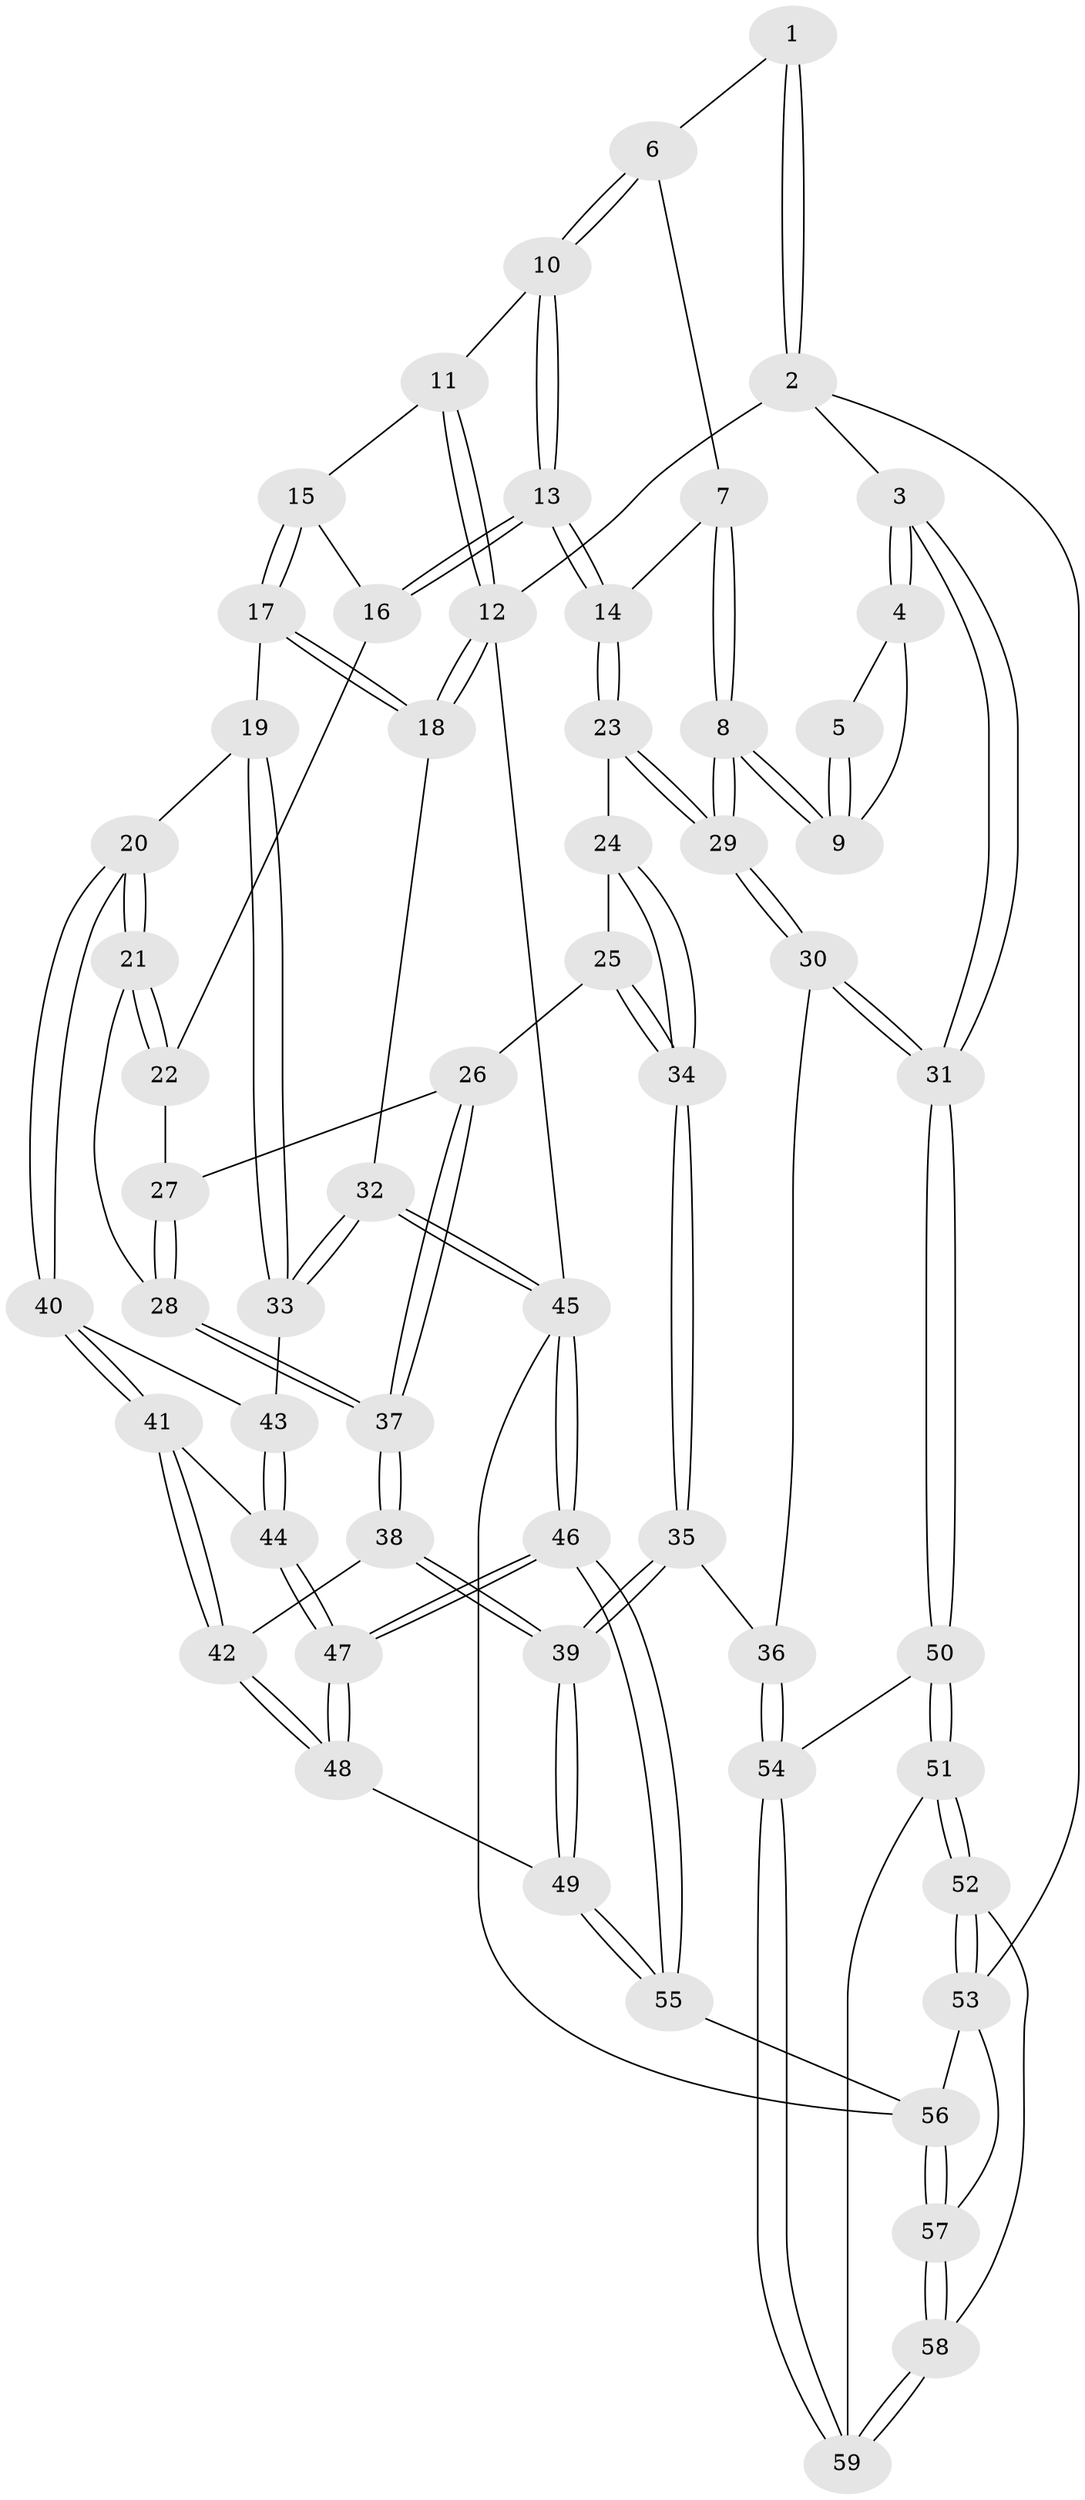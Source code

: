 // Generated by graph-tools (version 1.1) at 2025/27/03/09/25 03:27:06]
// undirected, 59 vertices, 144 edges
graph export_dot {
graph [start="1"]
  node [color=gray90,style=filled];
  1 [pos="+0.12455902782828485+0"];
  2 [pos="+0+0"];
  3 [pos="+0+0.23010215535626952"];
  4 [pos="+0.017191132162244674+0.1922212392894612"];
  5 [pos="+0.1056685779454045+0"];
  6 [pos="+0.2990389223789422+0"];
  7 [pos="+0.289696949418585+0"];
  8 [pos="+0.19703146618025558+0.2462654809487936"];
  9 [pos="+0.16113030119224786+0.22856127005397844"];
  10 [pos="+0.4509985364170271+0"];
  11 [pos="+0.6887328437246195+0"];
  12 [pos="+1+0"];
  13 [pos="+0.36322980175389175+0.2415134942809911"];
  14 [pos="+0.3561514758869538+0.24672726759852148"];
  15 [pos="+0.7087090286823715+0.021052080034376343"];
  16 [pos="+0.6265190708481975+0.13420283629530225"];
  17 [pos="+0.8662586410921413+0.19036959618602897"];
  18 [pos="+1+0.2720263116667329"];
  19 [pos="+0.8262514489180898+0.3180792665629004"];
  20 [pos="+0.7534871775235605+0.4237958666139519"];
  21 [pos="+0.7485770291344812+0.42255479627640724"];
  22 [pos="+0.618418534894394+0.2170278452134003"];
  23 [pos="+0.3263642188697633+0.2779354094812746"];
  24 [pos="+0.34263307228943646+0.29968145470101115"];
  25 [pos="+0.5355041471406249+0.37388564235499455"];
  26 [pos="+0.5518604250296159+0.3757338895031645"];
  27 [pos="+0.6042844357158936+0.25979684955447696"];
  28 [pos="+0.6949436924020304+0.42347972540571716"];
  29 [pos="+0.22153555775704528+0.2740381775993353"];
  30 [pos="+0.15092765489136614+0.42164236415293926"];
  31 [pos="+0+0.5870293302919076"];
  32 [pos="+1+0.41328411954067074"];
  33 [pos="+0.9600367052754761+0.47445266070134523"];
  34 [pos="+0.39103441181552745+0.5041631845813334"];
  35 [pos="+0.3971057556376469+0.6646133063456825"];
  36 [pos="+0.3395693778231874+0.6715169816789265"];
  37 [pos="+0.5884516441738433+0.43940608886419763"];
  38 [pos="+0.5226910056831872+0.647910692301355"];
  39 [pos="+0.41556631144566075+0.6705741293401074"];
  40 [pos="+0.7722044310354879+0.4701538189977465"];
  41 [pos="+0.723776096802477+0.5885415347178533"];
  42 [pos="+0.6608354306717004+0.6858359978014734"];
  43 [pos="+0.9041838473607373+0.5115898730395847"];
  44 [pos="+0.8990115031245519+0.584447361168754"];
  45 [pos="+1+1"];
  46 [pos="+1+1"];
  47 [pos="+0.9733719273095128+0.9916386752175759"];
  48 [pos="+0.871242991321156+0.9063922458411972"];
  49 [pos="+0.45791946053675187+0.871281434472281"];
  50 [pos="+0+0.5967177511066863"];
  51 [pos="+0+0.6708730143588932"];
  52 [pos="+0+0.7924495254008739"];
  53 [pos="+0+0.8035806556418325"];
  54 [pos="+0.2384100868469882+0.7325244385513999"];
  55 [pos="+0.4336928897795002+1"];
  56 [pos="+0.24066775359698844+1"];
  57 [pos="+0.1998895077782284+1"];
  58 [pos="+0.18948055658382182+0.9231276631455597"];
  59 [pos="+0.1926452785723617+0.903319498721006"];
  1 -- 2;
  1 -- 2;
  1 -- 6;
  2 -- 3;
  2 -- 12;
  2 -- 53;
  3 -- 4;
  3 -- 4;
  3 -- 31;
  3 -- 31;
  4 -- 5;
  4 -- 9;
  5 -- 9;
  5 -- 9;
  6 -- 7;
  6 -- 10;
  6 -- 10;
  7 -- 8;
  7 -- 8;
  7 -- 14;
  8 -- 9;
  8 -- 9;
  8 -- 29;
  8 -- 29;
  10 -- 11;
  10 -- 13;
  10 -- 13;
  11 -- 12;
  11 -- 12;
  11 -- 15;
  12 -- 18;
  12 -- 18;
  12 -- 45;
  13 -- 14;
  13 -- 14;
  13 -- 16;
  13 -- 16;
  14 -- 23;
  14 -- 23;
  15 -- 16;
  15 -- 17;
  15 -- 17;
  16 -- 22;
  17 -- 18;
  17 -- 18;
  17 -- 19;
  18 -- 32;
  19 -- 20;
  19 -- 33;
  19 -- 33;
  20 -- 21;
  20 -- 21;
  20 -- 40;
  20 -- 40;
  21 -- 22;
  21 -- 22;
  21 -- 28;
  22 -- 27;
  23 -- 24;
  23 -- 29;
  23 -- 29;
  24 -- 25;
  24 -- 34;
  24 -- 34;
  25 -- 26;
  25 -- 34;
  25 -- 34;
  26 -- 27;
  26 -- 37;
  26 -- 37;
  27 -- 28;
  27 -- 28;
  28 -- 37;
  28 -- 37;
  29 -- 30;
  29 -- 30;
  30 -- 31;
  30 -- 31;
  30 -- 36;
  31 -- 50;
  31 -- 50;
  32 -- 33;
  32 -- 33;
  32 -- 45;
  32 -- 45;
  33 -- 43;
  34 -- 35;
  34 -- 35;
  35 -- 36;
  35 -- 39;
  35 -- 39;
  36 -- 54;
  36 -- 54;
  37 -- 38;
  37 -- 38;
  38 -- 39;
  38 -- 39;
  38 -- 42;
  39 -- 49;
  39 -- 49;
  40 -- 41;
  40 -- 41;
  40 -- 43;
  41 -- 42;
  41 -- 42;
  41 -- 44;
  42 -- 48;
  42 -- 48;
  43 -- 44;
  43 -- 44;
  44 -- 47;
  44 -- 47;
  45 -- 46;
  45 -- 46;
  45 -- 56;
  46 -- 47;
  46 -- 47;
  46 -- 55;
  46 -- 55;
  47 -- 48;
  47 -- 48;
  48 -- 49;
  49 -- 55;
  49 -- 55;
  50 -- 51;
  50 -- 51;
  50 -- 54;
  51 -- 52;
  51 -- 52;
  51 -- 59;
  52 -- 53;
  52 -- 53;
  52 -- 58;
  53 -- 57;
  53 -- 56;
  54 -- 59;
  54 -- 59;
  55 -- 56;
  56 -- 57;
  56 -- 57;
  57 -- 58;
  57 -- 58;
  58 -- 59;
  58 -- 59;
}
